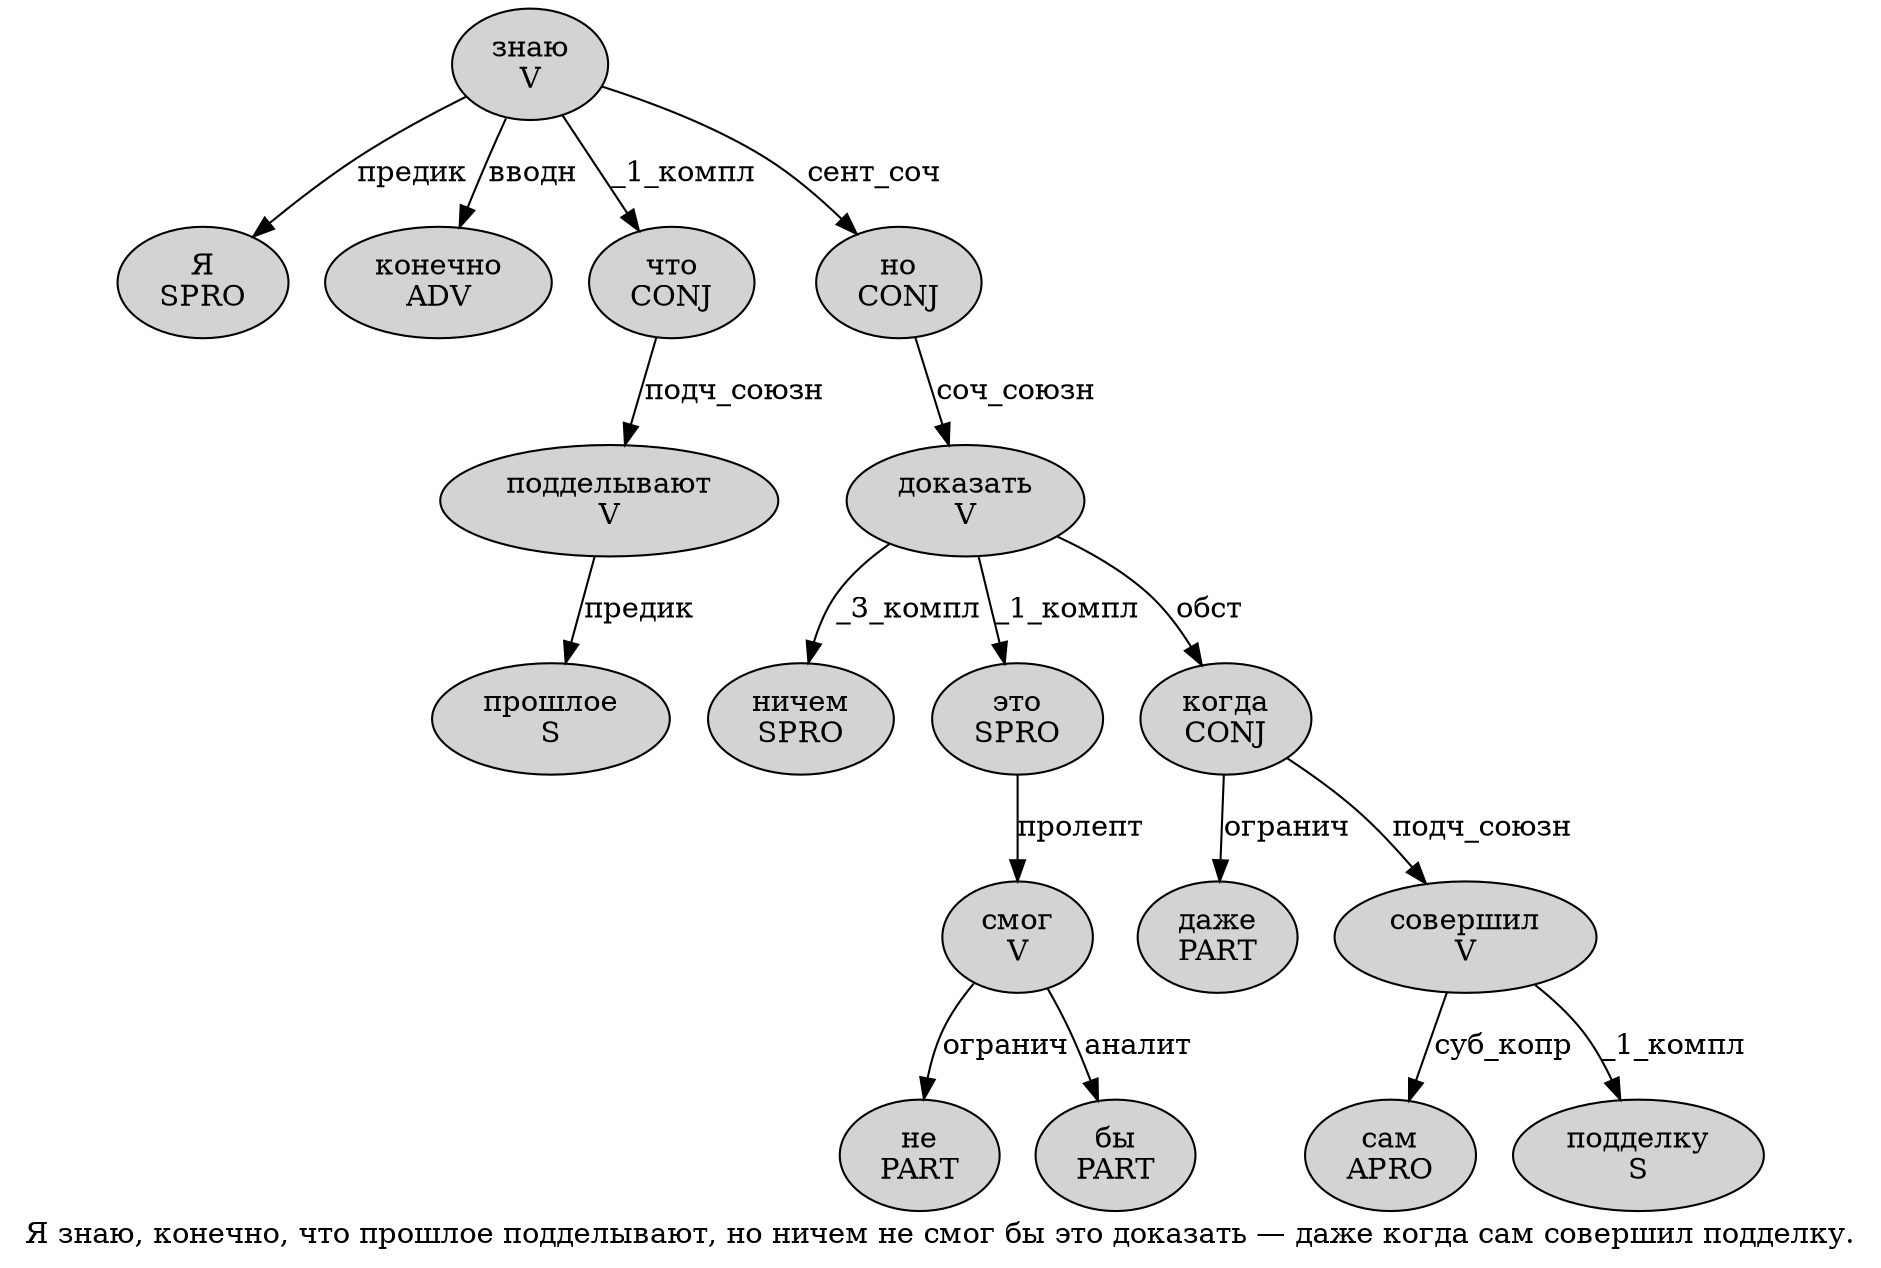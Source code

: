 digraph SENTENCE_3733 {
	graph [label="Я знаю, конечно, что прошлое подделывают, но ничем не смог бы это доказать — даже когда сам совершил подделку."]
	node [style=filled]
		0 [label="Я
SPRO" color="" fillcolor=lightgray penwidth=1 shape=ellipse]
		1 [label="знаю
V" color="" fillcolor=lightgray penwidth=1 shape=ellipse]
		3 [label="конечно
ADV" color="" fillcolor=lightgray penwidth=1 shape=ellipse]
		5 [label="что
CONJ" color="" fillcolor=lightgray penwidth=1 shape=ellipse]
		6 [label="прошлое
S" color="" fillcolor=lightgray penwidth=1 shape=ellipse]
		7 [label="подделывают
V" color="" fillcolor=lightgray penwidth=1 shape=ellipse]
		9 [label="но
CONJ" color="" fillcolor=lightgray penwidth=1 shape=ellipse]
		10 [label="ничем
SPRO" color="" fillcolor=lightgray penwidth=1 shape=ellipse]
		11 [label="не
PART" color="" fillcolor=lightgray penwidth=1 shape=ellipse]
		12 [label="смог
V" color="" fillcolor=lightgray penwidth=1 shape=ellipse]
		13 [label="бы
PART" color="" fillcolor=lightgray penwidth=1 shape=ellipse]
		14 [label="это
SPRO" color="" fillcolor=lightgray penwidth=1 shape=ellipse]
		15 [label="доказать
V" color="" fillcolor=lightgray penwidth=1 shape=ellipse]
		17 [label="даже
PART" color="" fillcolor=lightgray penwidth=1 shape=ellipse]
		18 [label="когда
CONJ" color="" fillcolor=lightgray penwidth=1 shape=ellipse]
		19 [label="сам
APRO" color="" fillcolor=lightgray penwidth=1 shape=ellipse]
		20 [label="совершил
V" color="" fillcolor=lightgray penwidth=1 shape=ellipse]
		21 [label="подделку
S" color="" fillcolor=lightgray penwidth=1 shape=ellipse]
			20 -> 19 [label="суб_копр"]
			20 -> 21 [label="_1_компл"]
			7 -> 6 [label="предик"]
			5 -> 7 [label="подч_союзн"]
			15 -> 10 [label="_3_компл"]
			15 -> 14 [label="_1_компл"]
			15 -> 18 [label="обст"]
			12 -> 11 [label="огранич"]
			12 -> 13 [label="аналит"]
			18 -> 17 [label="огранич"]
			18 -> 20 [label="подч_союзн"]
			1 -> 0 [label="предик"]
			1 -> 3 [label="вводн"]
			1 -> 5 [label="_1_компл"]
			1 -> 9 [label="сент_соч"]
			9 -> 15 [label="соч_союзн"]
			14 -> 12 [label="пролепт"]
}